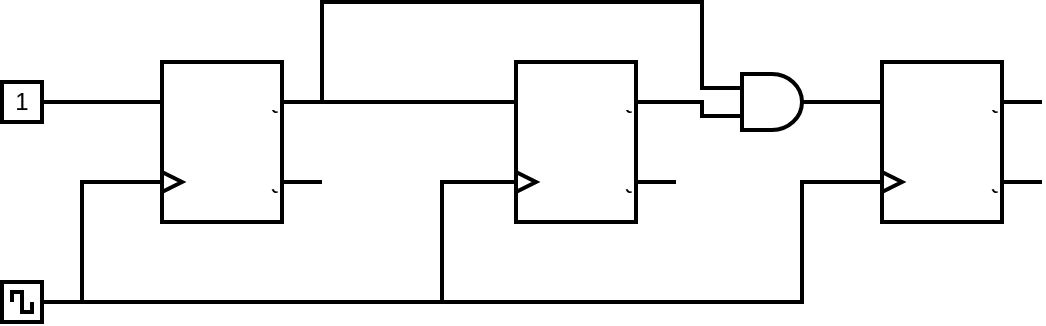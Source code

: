 <mxfile version="26.2.14" pages="2">
  <diagram name="Halaman-1" id="E6UMohVB4dyuUoHPOl_D">
    <mxGraphModel dx="751" dy="415" grid="1" gridSize="10" guides="1" tooltips="1" connect="1" arrows="1" fold="1" page="1" pageScale="1" pageWidth="827" pageHeight="1169" math="0" shadow="0">
      <root>
        <mxCell id="0" />
        <mxCell id="1" parent="0" />
        <mxCell id="K4pvUWN7fDzptfMBSgQ_-5" value="" style="group;strokeWidth=2;opacity=0;" parent="1" vertex="1" connectable="0">
          <mxGeometry x="277" y="290" width="100" height="80" as="geometry" />
        </mxCell>
        <mxCell id="_-CRQ1PkJ-tYDOM7KZ5m-11" value="" style="verticalLabelPosition=bottom;shadow=0;dashed=0;align=center;html=1;verticalAlign=top;shape=mxgraph.electrical.logic_gates.t_type_flip-flop;gradientColor=none;labelBackgroundColor=none;strokeWidth=2;" parent="K4pvUWN7fDzptfMBSgQ_-5" vertex="1">
          <mxGeometry width="100" height="80" as="geometry" />
        </mxCell>
        <mxCell id="K4pvUWN7fDzptfMBSgQ_-2" value="" style="rounded=0;whiteSpace=wrap;html=1;strokeWidth=2;perimeterSpacing=0;fillColor=default;gradientColor=none;strokeColor=none;" parent="K4pvUWN7fDzptfMBSgQ_-5" vertex="1">
          <mxGeometry x="70" y="53.61" width="8.995" height="10" as="geometry" />
        </mxCell>
        <mxCell id="K4pvUWN7fDzptfMBSgQ_-6" value="" style="rounded=0;whiteSpace=wrap;html=1;strokeWidth=2;perimeterSpacing=0;fillColor=default;gradientColor=none;strokeColor=none;" parent="K4pvUWN7fDzptfMBSgQ_-5" vertex="1">
          <mxGeometry x="70" y="14" width="8.995" height="10" as="geometry" />
        </mxCell>
        <mxCell id="K4pvUWN7fDzptfMBSgQ_-7" value="" style="rounded=0;whiteSpace=wrap;html=1;strokeWidth=2;perimeterSpacing=0;fillColor=default;gradientColor=none;strokeColor=none;" parent="K4pvUWN7fDzptfMBSgQ_-5" vertex="1">
          <mxGeometry x="21" y="14" width="8.995" height="10" as="geometry" />
        </mxCell>
        <mxCell id="K4pvUWN7fDzptfMBSgQ_-8" value="" style="group;strokeWidth=2;opacity=0;" parent="1" vertex="1" connectable="0">
          <mxGeometry x="460" y="290" width="100" height="80" as="geometry" />
        </mxCell>
        <mxCell id="K4pvUWN7fDzptfMBSgQ_-9" value="" style="verticalLabelPosition=bottom;shadow=0;dashed=0;align=center;html=1;verticalAlign=top;shape=mxgraph.electrical.logic_gates.t_type_flip-flop;gradientColor=none;labelBackgroundColor=none;strokeWidth=2;" parent="K4pvUWN7fDzptfMBSgQ_-8" vertex="1">
          <mxGeometry width="100" height="80" as="geometry" />
        </mxCell>
        <mxCell id="K4pvUWN7fDzptfMBSgQ_-10" value="" style="rounded=0;whiteSpace=wrap;html=1;strokeWidth=2;perimeterSpacing=0;fillColor=default;gradientColor=none;strokeColor=none;" parent="K4pvUWN7fDzptfMBSgQ_-8" vertex="1">
          <mxGeometry x="70" y="53.61" width="8.995" height="10" as="geometry" />
        </mxCell>
        <mxCell id="K4pvUWN7fDzptfMBSgQ_-11" value="" style="rounded=0;whiteSpace=wrap;html=1;strokeWidth=2;perimeterSpacing=0;fillColor=default;gradientColor=none;strokeColor=none;" parent="K4pvUWN7fDzptfMBSgQ_-8" vertex="1">
          <mxGeometry x="70" y="14" width="8.995" height="10" as="geometry" />
        </mxCell>
        <mxCell id="K4pvUWN7fDzptfMBSgQ_-12" value="" style="rounded=0;whiteSpace=wrap;html=1;strokeWidth=2;perimeterSpacing=0;fillColor=default;gradientColor=none;strokeColor=none;" parent="K4pvUWN7fDzptfMBSgQ_-8" vertex="1">
          <mxGeometry x="21" y="14" width="8.995" height="10" as="geometry" />
        </mxCell>
        <mxCell id="K4pvUWN7fDzptfMBSgQ_-13" value="" style="group;strokeWidth=2;opacity=0;" parent="1" vertex="1" connectable="0">
          <mxGeometry x="100" y="290" width="100" height="80" as="geometry" />
        </mxCell>
        <mxCell id="K4pvUWN7fDzptfMBSgQ_-14" value="" style="verticalLabelPosition=bottom;shadow=0;dashed=0;align=center;html=1;verticalAlign=top;shape=mxgraph.electrical.logic_gates.t_type_flip-flop;gradientColor=none;labelBackgroundColor=none;strokeWidth=2;" parent="K4pvUWN7fDzptfMBSgQ_-13" vertex="1">
          <mxGeometry width="100" height="80" as="geometry" />
        </mxCell>
        <mxCell id="K4pvUWN7fDzptfMBSgQ_-15" value="" style="rounded=0;whiteSpace=wrap;html=1;strokeWidth=2;perimeterSpacing=0;fillColor=default;gradientColor=none;strokeColor=none;" parent="K4pvUWN7fDzptfMBSgQ_-13" vertex="1">
          <mxGeometry x="70" y="53.61" width="8.995" height="10" as="geometry" />
        </mxCell>
        <mxCell id="K4pvUWN7fDzptfMBSgQ_-16" value="" style="rounded=0;whiteSpace=wrap;html=1;strokeWidth=2;perimeterSpacing=0;fillColor=default;gradientColor=none;strokeColor=none;" parent="K4pvUWN7fDzptfMBSgQ_-13" vertex="1">
          <mxGeometry x="70" y="14" width="8.995" height="10" as="geometry" />
        </mxCell>
        <mxCell id="K4pvUWN7fDzptfMBSgQ_-17" value="" style="rounded=0;whiteSpace=wrap;html=1;strokeWidth=2;perimeterSpacing=0;fillColor=default;gradientColor=none;strokeColor=none;" parent="K4pvUWN7fDzptfMBSgQ_-13" vertex="1">
          <mxGeometry x="21" y="14" width="8.995" height="10" as="geometry" />
        </mxCell>
        <mxCell id="K4pvUWN7fDzptfMBSgQ_-23" value="" style="group;strokeWidth=2;" parent="1" vertex="1" connectable="0">
          <mxGeometry x="40" y="400" width="20" height="20" as="geometry" />
        </mxCell>
        <mxCell id="K4pvUWN7fDzptfMBSgQ_-21" value="" style="rounded=0;whiteSpace=wrap;html=1;strokeWidth=2;" parent="K4pvUWN7fDzptfMBSgQ_-23" vertex="1">
          <mxGeometry width="20" height="20" as="geometry" />
        </mxCell>
        <mxCell id="K4pvUWN7fDzptfMBSgQ_-22" value="" style="pointerEvents=1;verticalLabelPosition=bottom;shadow=0;dashed=0;align=center;html=1;verticalAlign=top;shape=mxgraph.electrical.waveforms.square_wave;strokeWidth=2;" parent="K4pvUWN7fDzptfMBSgQ_-23" vertex="1">
          <mxGeometry x="5" y="5" width="10" height="10" as="geometry" />
        </mxCell>
        <mxCell id="X7iax-zDUWtmExluDRuu-1" style="edgeStyle=orthogonalEdgeStyle;rounded=0;orthogonalLoop=1;jettySize=auto;html=1;exitX=1;exitY=0.5;exitDx=0;exitDy=0;entryX=0;entryY=0.75;entryDx=0;entryDy=0;entryPerimeter=0;endArrow=none;startFill=0;strokeWidth=2;" edge="1" parent="1" source="K4pvUWN7fDzptfMBSgQ_-21" target="K4pvUWN7fDzptfMBSgQ_-14">
          <mxGeometry relative="1" as="geometry" />
        </mxCell>
        <mxCell id="X7iax-zDUWtmExluDRuu-2" style="edgeStyle=orthogonalEdgeStyle;rounded=0;orthogonalLoop=1;jettySize=auto;html=1;exitX=1;exitY=0.5;exitDx=0;exitDy=0;entryX=0;entryY=0.75;entryDx=0;entryDy=0;entryPerimeter=0;endArrow=none;startFill=0;strokeWidth=2;" edge="1" parent="1" source="K4pvUWN7fDzptfMBSgQ_-21" target="_-CRQ1PkJ-tYDOM7KZ5m-11">
          <mxGeometry relative="1" as="geometry">
            <Array as="points">
              <mxPoint x="260" y="410" />
              <mxPoint x="260" y="350" />
            </Array>
          </mxGeometry>
        </mxCell>
        <mxCell id="X7iax-zDUWtmExluDRuu-3" style="edgeStyle=orthogonalEdgeStyle;rounded=0;orthogonalLoop=1;jettySize=auto;html=1;exitX=1;exitY=0.5;exitDx=0;exitDy=0;entryX=0;entryY=0.75;entryDx=0;entryDy=0;entryPerimeter=0;endArrow=none;startFill=0;strokeWidth=2;" edge="1" parent="1" source="K4pvUWN7fDzptfMBSgQ_-21" target="K4pvUWN7fDzptfMBSgQ_-9">
          <mxGeometry relative="1" as="geometry">
            <Array as="points">
              <mxPoint x="440" y="410" />
              <mxPoint x="440" y="350" />
            </Array>
          </mxGeometry>
        </mxCell>
        <mxCell id="X7iax-zDUWtmExluDRuu-4" style="edgeStyle=orthogonalEdgeStyle;rounded=0;orthogonalLoop=1;jettySize=auto;html=1;exitX=1;exitY=0.25;exitDx=0;exitDy=0;exitPerimeter=0;entryX=0;entryY=0.25;entryDx=0;entryDy=0;entryPerimeter=0;endArrow=none;startFill=0;strokeWidth=2;" edge="1" parent="1" source="K4pvUWN7fDzptfMBSgQ_-14" target="_-CRQ1PkJ-tYDOM7KZ5m-11">
          <mxGeometry relative="1" as="geometry" />
        </mxCell>
        <mxCell id="X7iax-zDUWtmExluDRuu-5" value="" style="verticalLabelPosition=bottom;shadow=0;dashed=0;align=center;html=1;verticalAlign=top;shape=mxgraph.electrical.logic_gates.logic_gate;operation=and;strokeWidth=2;" vertex="1" parent="1">
          <mxGeometry x="400" y="296" width="50" height="28" as="geometry" />
        </mxCell>
        <mxCell id="X7iax-zDUWtmExluDRuu-6" style="edgeStyle=orthogonalEdgeStyle;rounded=0;orthogonalLoop=1;jettySize=auto;html=1;exitX=1;exitY=0.5;exitDx=0;exitDy=0;exitPerimeter=0;entryX=0;entryY=0.25;entryDx=0;entryDy=0;entryPerimeter=0;endArrow=none;startFill=0;strokeWidth=2;" edge="1" parent="1" source="X7iax-zDUWtmExluDRuu-5" target="K4pvUWN7fDzptfMBSgQ_-9">
          <mxGeometry relative="1" as="geometry" />
        </mxCell>
        <mxCell id="X7iax-zDUWtmExluDRuu-8" style="edgeStyle=orthogonalEdgeStyle;rounded=0;orthogonalLoop=1;jettySize=auto;html=1;exitX=1;exitY=0.25;exitDx=0;exitDy=0;exitPerimeter=0;endArrow=none;startFill=0;strokeWidth=2;entryX=0;entryY=0.25;entryDx=0;entryDy=0;entryPerimeter=0;" edge="1" parent="1" source="K4pvUWN7fDzptfMBSgQ_-14" target="X7iax-zDUWtmExluDRuu-5">
          <mxGeometry relative="1" as="geometry">
            <mxPoint x="400" y="306" as="targetPoint" />
            <Array as="points">
              <mxPoint x="200" y="260" />
              <mxPoint x="390" y="260" />
              <mxPoint x="390" y="303" />
            </Array>
          </mxGeometry>
        </mxCell>
        <mxCell id="X7iax-zDUWtmExluDRuu-9" value="" style="group;strokeWidth=2;" vertex="1" connectable="0" parent="1">
          <mxGeometry x="40" y="300" width="20" height="20" as="geometry" />
        </mxCell>
        <mxCell id="X7iax-zDUWtmExluDRuu-10" value="1" style="rounded=0;whiteSpace=wrap;html=1;strokeWidth=2;" vertex="1" parent="X7iax-zDUWtmExluDRuu-9">
          <mxGeometry width="20" height="20" as="geometry" />
        </mxCell>
        <mxCell id="X7iax-zDUWtmExluDRuu-12" style="edgeStyle=orthogonalEdgeStyle;rounded=0;orthogonalLoop=1;jettySize=auto;html=1;exitX=1;exitY=0.5;exitDx=0;exitDy=0;entryX=0;entryY=0.25;entryDx=0;entryDy=0;entryPerimeter=0;endArrow=none;startFill=0;strokeWidth=2;" edge="1" parent="1" source="X7iax-zDUWtmExluDRuu-10" target="K4pvUWN7fDzptfMBSgQ_-14">
          <mxGeometry relative="1" as="geometry" />
        </mxCell>
        <mxCell id="X7iax-zDUWtmExluDRuu-16" style="edgeStyle=orthogonalEdgeStyle;rounded=0;orthogonalLoop=1;jettySize=auto;html=1;exitX=1;exitY=0.25;exitDx=0;exitDy=0;exitPerimeter=0;entryX=0;entryY=0.75;entryDx=0;entryDy=0;entryPerimeter=0;endArrow=none;startFill=0;strokeWidth=2;" edge="1" parent="1" source="_-CRQ1PkJ-tYDOM7KZ5m-11" target="X7iax-zDUWtmExluDRuu-5">
          <mxGeometry relative="1" as="geometry">
            <Array as="points">
              <mxPoint x="390" y="310" />
              <mxPoint x="390" y="317" />
            </Array>
          </mxGeometry>
        </mxCell>
      </root>
    </mxGraphModel>
  </diagram>
  <diagram id="-1bKqoWYuK2iIKqJgB97" name="Halaman-2">
    <mxGraphModel dx="594" dy="329" grid="1" gridSize="10" guides="1" tooltips="1" connect="1" arrows="1" fold="1" page="1" pageScale="1" pageWidth="827" pageHeight="1169" math="0" shadow="0">
      <root>
        <mxCell id="0" />
        <mxCell id="1" parent="0" />
        <mxCell id="rNCbH9uXFi6r2xRvdt5K-1" value="" style="group;strokeWidth=2;opacity=0;" vertex="1" connectable="0" parent="1">
          <mxGeometry x="391" y="300" width="100" height="80" as="geometry" />
        </mxCell>
        <mxCell id="rNCbH9uXFi6r2xRvdt5K-2" value="" style="verticalLabelPosition=bottom;shadow=0;dashed=0;align=center;html=1;verticalAlign=top;shape=mxgraph.electrical.logic_gates.t_type_flip-flop;gradientColor=none;labelBackgroundColor=none;strokeWidth=2;" vertex="1" parent="rNCbH9uXFi6r2xRvdt5K-1">
          <mxGeometry width="100" height="80" as="geometry" />
        </mxCell>
        <mxCell id="rNCbH9uXFi6r2xRvdt5K-3" value="" style="rounded=0;whiteSpace=wrap;html=1;strokeWidth=2;perimeterSpacing=0;fillColor=default;gradientColor=none;strokeColor=none;" vertex="1" parent="rNCbH9uXFi6r2xRvdt5K-1">
          <mxGeometry x="70" y="53.61" width="8.995" height="10" as="geometry" />
        </mxCell>
        <mxCell id="rNCbH9uXFi6r2xRvdt5K-4" value="" style="rounded=0;whiteSpace=wrap;html=1;strokeWidth=2;perimeterSpacing=0;fillColor=default;gradientColor=none;strokeColor=none;" vertex="1" parent="rNCbH9uXFi6r2xRvdt5K-1">
          <mxGeometry x="70" y="14" width="8.995" height="10" as="geometry" />
        </mxCell>
        <mxCell id="rNCbH9uXFi6r2xRvdt5K-5" value="" style="rounded=0;whiteSpace=wrap;html=1;strokeWidth=2;perimeterSpacing=0;fillColor=default;gradientColor=none;strokeColor=none;" vertex="1" parent="rNCbH9uXFi6r2xRvdt5K-1">
          <mxGeometry x="21" y="14" width="8.995" height="10" as="geometry" />
        </mxCell>
        <mxCell id="rNCbH9uXFi6r2xRvdt5K-6" value="" style="group;strokeWidth=2;opacity=0;" vertex="1" connectable="0" parent="1">
          <mxGeometry x="574" y="300" width="100" height="80" as="geometry" />
        </mxCell>
        <mxCell id="rNCbH9uXFi6r2xRvdt5K-7" value="" style="verticalLabelPosition=bottom;shadow=0;dashed=0;align=center;html=1;verticalAlign=top;shape=mxgraph.electrical.logic_gates.t_type_flip-flop;gradientColor=none;labelBackgroundColor=none;strokeWidth=2;" vertex="1" parent="rNCbH9uXFi6r2xRvdt5K-6">
          <mxGeometry width="100" height="80" as="geometry" />
        </mxCell>
        <mxCell id="rNCbH9uXFi6r2xRvdt5K-8" value="" style="rounded=0;whiteSpace=wrap;html=1;strokeWidth=2;perimeterSpacing=0;fillColor=default;gradientColor=none;strokeColor=none;" vertex="1" parent="rNCbH9uXFi6r2xRvdt5K-6">
          <mxGeometry x="70" y="53.61" width="8.995" height="10" as="geometry" />
        </mxCell>
        <mxCell id="rNCbH9uXFi6r2xRvdt5K-9" value="" style="rounded=0;whiteSpace=wrap;html=1;strokeWidth=2;perimeterSpacing=0;fillColor=default;gradientColor=none;strokeColor=none;" vertex="1" parent="rNCbH9uXFi6r2xRvdt5K-6">
          <mxGeometry x="70" y="14" width="8.995" height="10" as="geometry" />
        </mxCell>
        <mxCell id="rNCbH9uXFi6r2xRvdt5K-10" value="" style="rounded=0;whiteSpace=wrap;html=1;strokeWidth=2;perimeterSpacing=0;fillColor=default;gradientColor=none;strokeColor=none;" vertex="1" parent="rNCbH9uXFi6r2xRvdt5K-6">
          <mxGeometry x="21" y="14" width="8.995" height="10" as="geometry" />
        </mxCell>
        <mxCell id="rNCbH9uXFi6r2xRvdt5K-11" value="" style="group;strokeWidth=2;opacity=0;" vertex="1" connectable="0" parent="1">
          <mxGeometry x="214" y="300" width="100" height="80" as="geometry" />
        </mxCell>
        <mxCell id="rNCbH9uXFi6r2xRvdt5K-12" value="" style="verticalLabelPosition=bottom;shadow=0;dashed=0;align=center;html=1;verticalAlign=top;shape=mxgraph.electrical.logic_gates.t_type_flip-flop;gradientColor=none;labelBackgroundColor=none;strokeWidth=2;" vertex="1" parent="rNCbH9uXFi6r2xRvdt5K-11">
          <mxGeometry width="100" height="80" as="geometry" />
        </mxCell>
        <mxCell id="rNCbH9uXFi6r2xRvdt5K-13" value="" style="rounded=0;whiteSpace=wrap;html=1;strokeWidth=2;perimeterSpacing=0;fillColor=default;gradientColor=none;strokeColor=none;" vertex="1" parent="rNCbH9uXFi6r2xRvdt5K-11">
          <mxGeometry x="70" y="53.61" width="8.995" height="10" as="geometry" />
        </mxCell>
        <mxCell id="rNCbH9uXFi6r2xRvdt5K-14" value="" style="rounded=0;whiteSpace=wrap;html=1;strokeWidth=2;perimeterSpacing=0;fillColor=default;gradientColor=none;strokeColor=none;" vertex="1" parent="rNCbH9uXFi6r2xRvdt5K-11">
          <mxGeometry x="70" y="14" width="8.995" height="10" as="geometry" />
        </mxCell>
        <mxCell id="rNCbH9uXFi6r2xRvdt5K-15" value="" style="rounded=0;whiteSpace=wrap;html=1;strokeWidth=2;perimeterSpacing=0;fillColor=default;gradientColor=none;strokeColor=none;" vertex="1" parent="rNCbH9uXFi6r2xRvdt5K-11">
          <mxGeometry x="21" y="14" width="8.995" height="10" as="geometry" />
        </mxCell>
        <mxCell id="rNCbH9uXFi6r2xRvdt5K-16" value="" style="group;strokeWidth=2;" vertex="1" connectable="0" parent="1">
          <mxGeometry x="154" y="410" width="20" height="20" as="geometry" />
        </mxCell>
        <mxCell id="rNCbH9uXFi6r2xRvdt5K-17" value="" style="rounded=0;whiteSpace=wrap;html=1;strokeWidth=2;" vertex="1" parent="rNCbH9uXFi6r2xRvdt5K-16">
          <mxGeometry width="20" height="20" as="geometry" />
        </mxCell>
        <mxCell id="rNCbH9uXFi6r2xRvdt5K-18" value="" style="pointerEvents=1;verticalLabelPosition=bottom;shadow=0;dashed=0;align=center;html=1;verticalAlign=top;shape=mxgraph.electrical.waveforms.square_wave;strokeWidth=2;" vertex="1" parent="rNCbH9uXFi6r2xRvdt5K-16">
          <mxGeometry x="5" y="5" width="10" height="10" as="geometry" />
        </mxCell>
        <mxCell id="rNCbH9uXFi6r2xRvdt5K-19" style="edgeStyle=orthogonalEdgeStyle;rounded=0;orthogonalLoop=1;jettySize=auto;html=1;exitX=1;exitY=0.5;exitDx=0;exitDy=0;entryX=0;entryY=0.75;entryDx=0;entryDy=0;entryPerimeter=0;endArrow=none;startFill=0;strokeWidth=2;" edge="1" parent="1" source="rNCbH9uXFi6r2xRvdt5K-17" target="rNCbH9uXFi6r2xRvdt5K-12">
          <mxGeometry relative="1" as="geometry" />
        </mxCell>
        <mxCell id="rNCbH9uXFi6r2xRvdt5K-20" style="edgeStyle=orthogonalEdgeStyle;rounded=0;orthogonalLoop=1;jettySize=auto;html=1;exitX=1;exitY=0.5;exitDx=0;exitDy=0;entryX=0;entryY=0.75;entryDx=0;entryDy=0;entryPerimeter=0;endArrow=none;startFill=0;strokeWidth=2;" edge="1" parent="1" source="rNCbH9uXFi6r2xRvdt5K-17" target="rNCbH9uXFi6r2xRvdt5K-2">
          <mxGeometry relative="1" as="geometry">
            <Array as="points">
              <mxPoint x="374" y="420" />
              <mxPoint x="374" y="360" />
            </Array>
          </mxGeometry>
        </mxCell>
        <mxCell id="rNCbH9uXFi6r2xRvdt5K-21" style="edgeStyle=orthogonalEdgeStyle;rounded=0;orthogonalLoop=1;jettySize=auto;html=1;exitX=1;exitY=0.5;exitDx=0;exitDy=0;entryX=0;entryY=0.75;entryDx=0;entryDy=0;entryPerimeter=0;endArrow=none;startFill=0;strokeWidth=2;" edge="1" parent="1" source="rNCbH9uXFi6r2xRvdt5K-17" target="rNCbH9uXFi6r2xRvdt5K-7">
          <mxGeometry relative="1" as="geometry">
            <Array as="points">
              <mxPoint x="554" y="420" />
              <mxPoint x="554" y="360" />
            </Array>
          </mxGeometry>
        </mxCell>
        <mxCell id="rNCbH9uXFi6r2xRvdt5K-23" value="" style="verticalLabelPosition=bottom;shadow=0;dashed=0;align=center;html=1;verticalAlign=top;shape=mxgraph.electrical.logic_gates.logic_gate;operation=and;strokeWidth=2;" vertex="1" parent="1">
          <mxGeometry x="514" y="306" width="50" height="28" as="geometry" />
        </mxCell>
        <mxCell id="rNCbH9uXFi6r2xRvdt5K-24" style="edgeStyle=orthogonalEdgeStyle;rounded=0;orthogonalLoop=1;jettySize=auto;html=1;exitX=1;exitY=0.5;exitDx=0;exitDy=0;exitPerimeter=0;entryX=0;entryY=0.25;entryDx=0;entryDy=0;entryPerimeter=0;endArrow=none;startFill=0;strokeWidth=2;" edge="1" parent="1" source="rNCbH9uXFi6r2xRvdt5K-23" target="rNCbH9uXFi6r2xRvdt5K-7">
          <mxGeometry relative="1" as="geometry" />
        </mxCell>
        <mxCell id="rNCbH9uXFi6r2xRvdt5K-26" value="" style="group;strokeWidth=2;" vertex="1" connectable="0" parent="1">
          <mxGeometry x="154" y="310" width="20" height="20" as="geometry" />
        </mxCell>
        <mxCell id="rNCbH9uXFi6r2xRvdt5K-27" value="1" style="rounded=0;whiteSpace=wrap;html=1;strokeWidth=2;" vertex="1" parent="rNCbH9uXFi6r2xRvdt5K-26">
          <mxGeometry width="20" height="20" as="geometry" />
        </mxCell>
        <mxCell id="rNCbH9uXFi6r2xRvdt5K-28" style="edgeStyle=orthogonalEdgeStyle;rounded=0;orthogonalLoop=1;jettySize=auto;html=1;exitX=1;exitY=0.5;exitDx=0;exitDy=0;entryX=0;entryY=0.25;entryDx=0;entryDy=0;entryPerimeter=0;endArrow=none;startFill=0;strokeWidth=2;" edge="1" parent="1" source="rNCbH9uXFi6r2xRvdt5K-27" target="rNCbH9uXFi6r2xRvdt5K-12">
          <mxGeometry relative="1" as="geometry" />
        </mxCell>
        <mxCell id="rNCbH9uXFi6r2xRvdt5K-30" style="edgeStyle=orthogonalEdgeStyle;rounded=0;orthogonalLoop=1;jettySize=auto;html=1;exitX=1;exitY=0.75;exitDx=0;exitDy=0;exitPerimeter=0;entryX=0;entryY=0.25;entryDx=0;entryDy=0;entryPerimeter=0;endArrow=none;startFill=0;strokeWidth=2;" edge="1" parent="1" source="rNCbH9uXFi6r2xRvdt5K-2" target="rNCbH9uXFi6r2xRvdt5K-23">
          <mxGeometry relative="1" as="geometry">
            <Array as="points">
              <mxPoint x="500" y="360" />
              <mxPoint x="500" y="313" />
            </Array>
          </mxGeometry>
        </mxCell>
        <mxCell id="rNCbH9uXFi6r2xRvdt5K-31" style="edgeStyle=orthogonalEdgeStyle;rounded=0;orthogonalLoop=1;jettySize=auto;html=1;exitX=1;exitY=0.75;exitDx=0;exitDy=0;exitPerimeter=0;entryX=0;entryY=0.75;entryDx=0;entryDy=0;entryPerimeter=0;endArrow=none;startFill=0;strokeWidth=2;" edge="1" parent="1" source="rNCbH9uXFi6r2xRvdt5K-12" target="rNCbH9uXFi6r2xRvdt5K-23">
          <mxGeometry relative="1" as="geometry">
            <Array as="points">
              <mxPoint x="330" y="360" />
              <mxPoint x="330" y="390" />
              <mxPoint x="510" y="390" />
              <mxPoint x="510" y="327" />
            </Array>
          </mxGeometry>
        </mxCell>
        <mxCell id="rNCbH9uXFi6r2xRvdt5K-32" style="edgeStyle=orthogonalEdgeStyle;rounded=0;orthogonalLoop=1;jettySize=auto;html=1;exitX=1;exitY=0.75;exitDx=0;exitDy=0;exitPerimeter=0;entryX=0;entryY=0.25;entryDx=0;entryDy=0;entryPerimeter=0;endArrow=none;startFill=0;strokeWidth=2;" edge="1" parent="1" source="rNCbH9uXFi6r2xRvdt5K-12" target="rNCbH9uXFi6r2xRvdt5K-2">
          <mxGeometry relative="1" as="geometry" />
        </mxCell>
      </root>
    </mxGraphModel>
  </diagram>
</mxfile>

